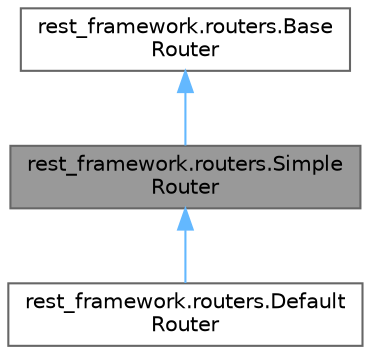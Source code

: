 digraph "rest_framework.routers.SimpleRouter"
{
 // LATEX_PDF_SIZE
  bgcolor="transparent";
  edge [fontname=Helvetica,fontsize=10,labelfontname=Helvetica,labelfontsize=10];
  node [fontname=Helvetica,fontsize=10,shape=box,height=0.2,width=0.4];
  Node1 [id="Node000001",label="rest_framework.routers.Simple\lRouter",height=0.2,width=0.4,color="gray40", fillcolor="grey60", style="filled", fontcolor="black",tooltip=" "];
  Node2 -> Node1 [id="edge3_Node000001_Node000002",dir="back",color="steelblue1",style="solid",tooltip=" "];
  Node2 [id="Node000002",label="rest_framework.routers.Base\lRouter",height=0.2,width=0.4,color="gray40", fillcolor="white", style="filled",URL="$classrest__framework_1_1routers_1_1BaseRouter.html",tooltip=" "];
  Node1 -> Node3 [id="edge4_Node000001_Node000003",dir="back",color="steelblue1",style="solid",tooltip=" "];
  Node3 [id="Node000003",label="rest_framework.routers.Default\lRouter",height=0.2,width=0.4,color="gray40", fillcolor="white", style="filled",URL="$classrest__framework_1_1routers_1_1DefaultRouter.html",tooltip=" "];
}
